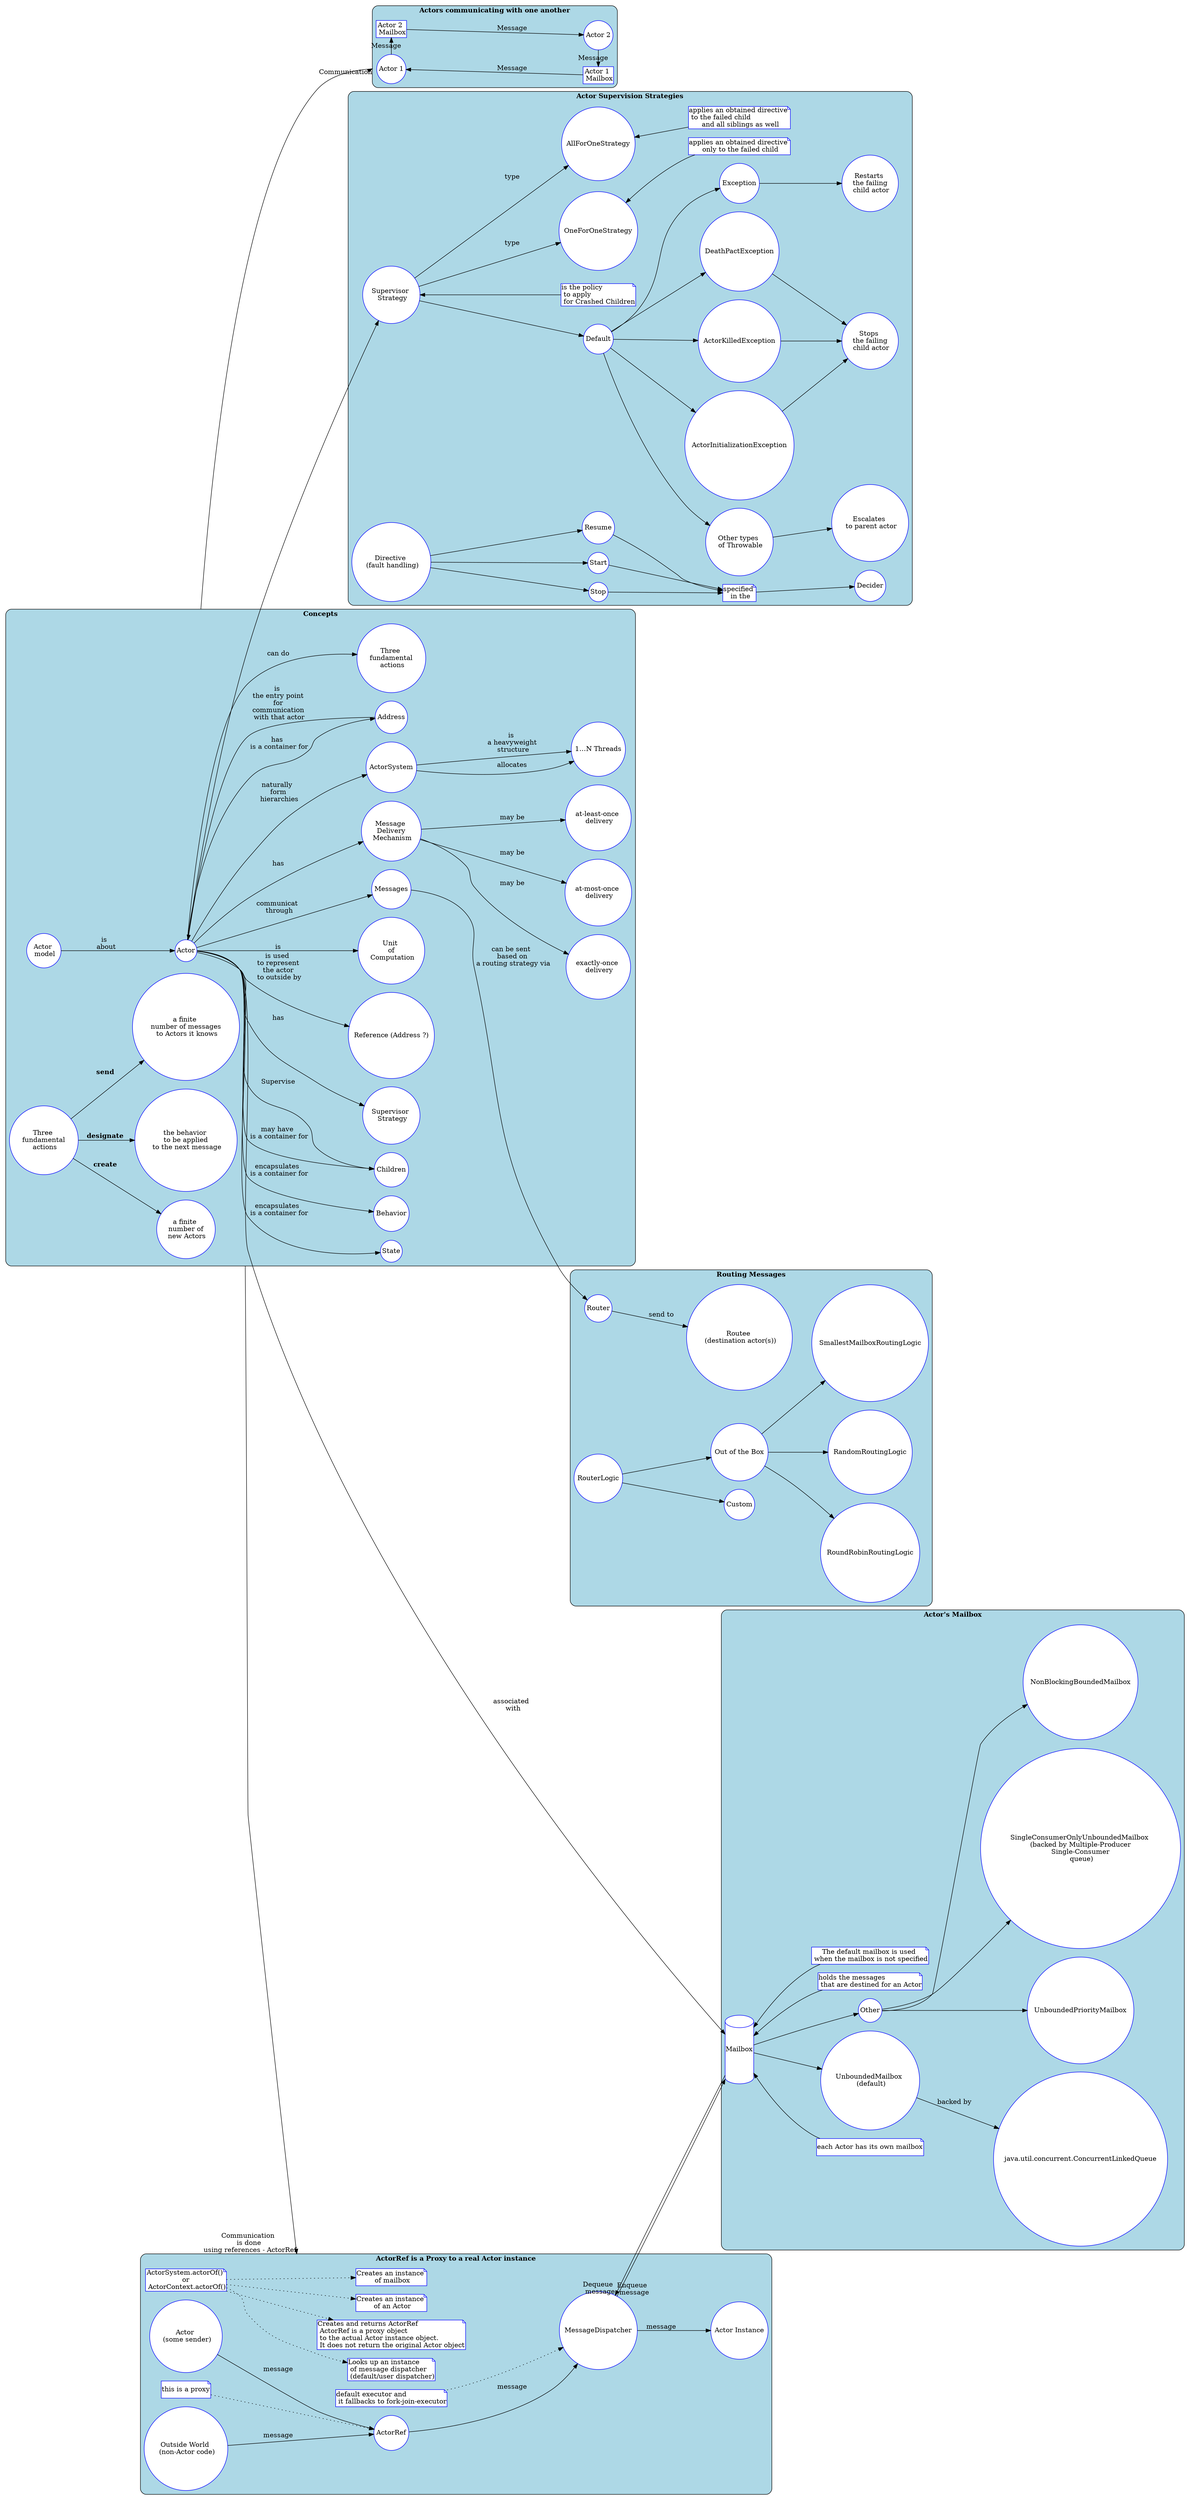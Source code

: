 digraph akka_actor {
	rankdir = "LR";
	compound = true;
	node [shape = circle style = filled fillcolor = white color = blue margin = 0.01];

	subgraph cluster_actor_model {
		label = <<B>Concepts</B>>; style = rounded; bgcolor = lightblue;
		
		"Actor \n model" -> Actor [label = "is \n about"];
		Actor -> "State" [label = "encapsulates \n is a container for"];
		Actor -> "Behavior" [label = "encapsulates \n is a container for"];
		Actor -> "Children" [label = "may have \n is a container for"];
		Actor -> "Supervisor \n Strategy" [label = "has"];
		Actor -> "Reference (Address ?)" [label = "is used \n to represent \n the actor \n to outside by"];
		Actor -> Address [label = "has \n is a container for"];
		Actor -> "Unit \n of \n Computation" [label = "is"];
		Actor -> "Messages" [label = "communicat \n through"];
		Address -> Actor [label = "is \n the entry point \n for \n communication \n with that actor"];
		Msg_Delivery [label = "Message \n Delivery \n Mechanism"];
		Actor -> Msg_Delivery [label = "has"];
		Msg_Delivery -> "at-most-once \n delivery" [label = "may be"];
		Msg_Delivery -> "at-least-once \n delivery" [label = "may be"];
		Msg_Delivery -> "exactly-once \n delivery" [label = "may be"];
		Actor -> ActorSystem [label = "naturally \n form \n hierarchies"];
		ActorSystem -> "1…N Threads" [label = "is \n a heavyweight \n structure"];
		ActorSystem -> "1…N Threads" [label = "allocates"];
		Actor -> "Three \n fundamental \n actions" [label = "can do"];
		Actions [label = "Three \n fundamental \n actions"];
		Actions -> "a finite \n number of messages \n to Actors it knows" [label = <<B>send</B>>]; 
		Actions -> "a finite \n number of \n new Actors" [label = <<B>create</B>>];
		Actions -> "the behavior \n to be applied \n to the next message" [label = <<B>designate</B>>];
	}

	subgraph cluster_mailbox {
	    label = <<B>Actor's Mailbox</B>>; style = rounded; bgcolor = lightblue;
	    Mailbox [shape=cylinder width=.03 height=2 ]
        Actor -> Mailbox [label = "associated \n with"];
	    note_mb_1 [label = "holds the messages \l that are destined for an Actor" shape = note];
	    note_mb_2 [label = "The default mailbox is used \n when the mailbox is not specified" shape = note];
	    note_mb_3 [label = "each Actor has its own mailbox" shape = note];
	    Mailbox -> {
	        note_mb_1;
	        note_mb_2;
	        note_mb_3;
	    } [dir = back];
	    Default_MB [label = "UnboundedMailbox \n (default)"];
	    Mailbox -> Default_MB;
	    Default_MB -> "java.util.concurrent.ConcurrentLinkedQueue" [label = "backed by"];
	    Mailbox -> Other;
	    Other -> {
	        "SingleConsumerOnlyUnboundedMailbox \n (backed by Multiple-Producer \n Single-Consumer \n queue)";
	        NonBlockingBoundedMailbox; UnboundedPriorityMailbox;
	    }
	}

    Actor -> actor_1 [headlabel="Communication" ltail=cluster_actor_model lhead=cluster_actor_communication];
	subgraph cluster_actor_communication {
		label = <<B>Actors communicating with one another</B>>; style = rounded; bgcolor = lightblue;
        actor_1 [label = "Actor 1"];
        actor_2 [label = "Actor 2"];
        actor_1_mb [shape = box label = "Actor 1 \n Mailbox"];
        actor_2_mb [shape = box label = "Actor 2 \n Mailbox"];

        actor_1_mb -> actor_1 [label = "Message"];
        { rank=same actor_1 -> actor_2_mb [label = "Message"] };
        actor_2_mb -> actor_2 [label = "Message"];
        { rank=same actor_2 -> actor_1_mb [label = "Message"] };
	}

    Actor -> ActorRef [headlabel = "Communication \n is done \n using references - ActorRef" ltail = cluster_actor_model lhead=cluster_actor_ref];
    subgraph cluster_actor_ref {
        label = <<B>ActorRef is a Proxy to a real Actor instance</B>>; style = rounded; bgcolor = lightblue;
        Create_Actor [label = "Creates an instance \l of an Actor" shape = note];
        Create_Mailbox [label = "Creates an instance \l of mailbox" shape = note];
        LooksUp_MsgDispatcher [label = "Looks up an instance \l of message dispatcher \l (default/user dispatcher)" shape = note];
        Returns_ActorRef_Note [label = "Creates and returns ActorRef \l ActorRef is a proxy object \l to the actual Actor instance object. \l It does not return the original Actor object" shape = note];
        Actor_System_actorOf [label = "ActorSystem.actorOf() \n or \n ActorContext.actorOf()" shape = note];
        Actor_System_actorOf -> {
            Create_Actor;
            Create_Mailbox;
            LooksUp_MsgDispatcher;
            Returns_ActorRef_Note;
        } [style = dotted]
        Outside [label="Outside World \n (non-Actor code)"];
        Outside -> ActorRef [label = "message"];
        "Actor \n (some sender)" -> ActorRef [label = "message"];
        ActorRef -> MessageDispatcher [label = "message"];
        MessageDispatcher -> Mailbox [taillabel = "Enqueue \n message"];
        MessageDispatcher -> Mailbox [taillabel = "Dequeue \n message" dir=back];
        MessageDispatcher -> "Actor Instance" [label = "message"];
        MessageDispatcher_Note [label = "default executor and \l it fallbacks to fork-join-executor" shape = note];
        MessageDispatcher_Note -> MessageDispatcher [style = dotted];
        Proxy_Note [label="this is a proxy" shape = note]; Proxy_Note -> ActorRef [style = dotted];
    }

	subgraph cluster_supervision {
		label = <<B>Actor Supervision Strategies</B>>; style = rounded; bgcolor = lightblue;
		Actor -> "Children" [label = "Supervise"];
		Supervisor [label = "Supervisor \n Strategy"];

		Actor -> Supervisor;

		Supervisor -> Default;
		Default -> "ActorInitializationException" -> "Stops \n the failing \n child actor";
		Default -> "ActorKilledException" -> "Stops \n the failing \n child actor";
		Default -> "DeathPactException" -> "Stops \n the failing \n child actor";
		Default -> "Exception" -> "Restarts \n the failing \n child actor";
		Default -> "Other types \n of Throwable" -> "Escalates \n to parent actor";

        note_crashed [label = "is the policy \l to apply \l for Crashed Children" shape = note];
		Supervisor -> note_crashed [dir = back];
		Supervisor -> {
		    OneForOneStrategy;
		    AllForOneStrategy;
		} [label = "type"]
		note_strategy_1 [label = "applies an obtained directive \l only to the failed child" shape = note];
		OneForOneStrategy -> note_strategy_1 [dir = back];
		note_strategy_2 [label = "applies an obtained directive \l to the failed child \l and all siblings as well" shape = note dir = back];
		AllForOneStrategy -> note_strategy_2 [dir = back];

		Directive [label = "Directive \n (fault handling)"];
		Directive -> {
		    Stop;
		    Start;
		    Resume;
		}
		spec_note [shape = note label = "specified \n in the"];
		Stop -> spec_note;
		Start -> spec_note;
		Resume -> spec_note;
		spec_note -> Decider;
	}

	subgraph cluster_routing {
        label = <<B>Routing Messages</B>>; style = rounded; bgcolor = lightblue;
	    Routee [label = "Routee \n (destination actor(s))"];
	    Messages -> Router [label = "can be sent \n based on \n a routing strategy via"];
	    Router -> Routee [label = "send to"];
	    RouterLogic -> {
	        Custom; in_lib [label = "Out of the Box"];
        }
        in_lib -> { RoundRobinRoutingLogic; RandomRoutingLogic; SmallestMailboxRoutingLogic }
	}

}

